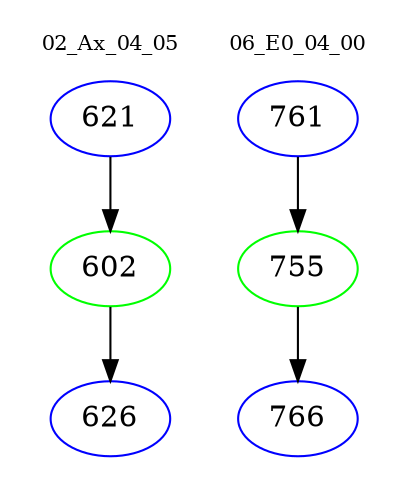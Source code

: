 digraph{
subgraph cluster_0 {
color = white
label = "02_Ax_04_05";
fontsize=10;
T0_621 [label="621", color="blue"]
T0_621 -> T0_602 [color="black"]
T0_602 [label="602", color="green"]
T0_602 -> T0_626 [color="black"]
T0_626 [label="626", color="blue"]
}
subgraph cluster_1 {
color = white
label = "06_E0_04_00";
fontsize=10;
T1_761 [label="761", color="blue"]
T1_761 -> T1_755 [color="black"]
T1_755 [label="755", color="green"]
T1_755 -> T1_766 [color="black"]
T1_766 [label="766", color="blue"]
}
}
